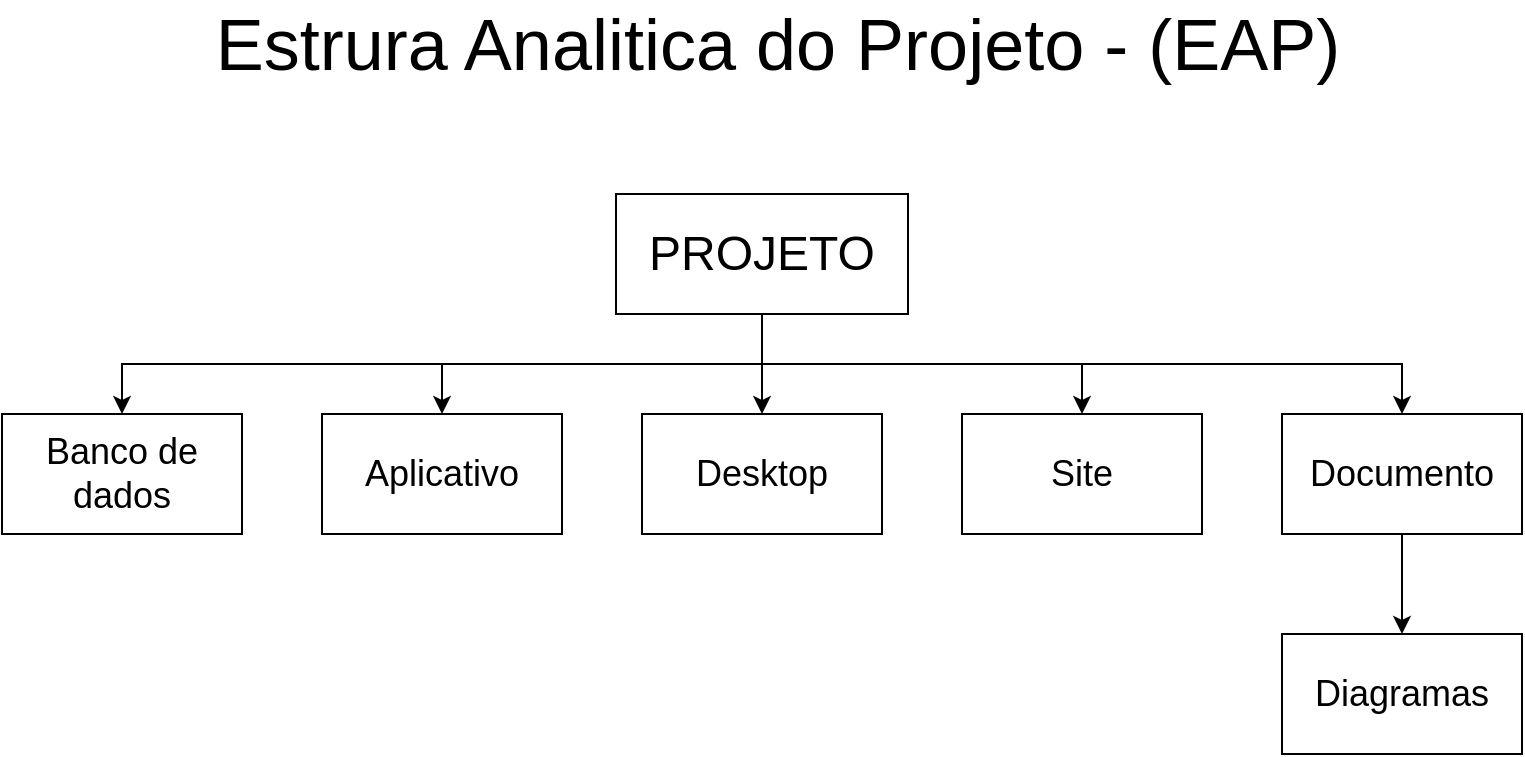 <mxfile version="24.7.14">
  <diagram name="Página-1" id="abJAQa0zbJsf09PqhtKi">
    <mxGraphModel dx="1290" dy="557" grid="1" gridSize="10" guides="1" tooltips="1" connect="1" arrows="1" fold="1" page="1" pageScale="1" pageWidth="827" pageHeight="1169" math="0" shadow="0">
      <root>
        <mxCell id="0" />
        <mxCell id="1" parent="0" />
        <mxCell id="xKaJrzAjjyIe3hL2cJAd-5" style="edgeStyle=orthogonalEdgeStyle;rounded=0;orthogonalLoop=1;jettySize=auto;html=1;exitX=0.5;exitY=1;exitDx=0;exitDy=0;entryX=0.5;entryY=0;entryDx=0;entryDy=0;" edge="1" parent="1" source="xKaJrzAjjyIe3hL2cJAd-1" target="xKaJrzAjjyIe3hL2cJAd-2">
          <mxGeometry relative="1" as="geometry" />
        </mxCell>
        <mxCell id="xKaJrzAjjyIe3hL2cJAd-6" style="edgeStyle=orthogonalEdgeStyle;rounded=0;orthogonalLoop=1;jettySize=auto;html=1;exitX=0.5;exitY=1;exitDx=0;exitDy=0;entryX=0.5;entryY=0;entryDx=0;entryDy=0;" edge="1" parent="1" source="xKaJrzAjjyIe3hL2cJAd-1" target="xKaJrzAjjyIe3hL2cJAd-3">
          <mxGeometry relative="1" as="geometry" />
        </mxCell>
        <mxCell id="xKaJrzAjjyIe3hL2cJAd-7" style="edgeStyle=orthogonalEdgeStyle;rounded=0;orthogonalLoop=1;jettySize=auto;html=1;exitX=0.5;exitY=1;exitDx=0;exitDy=0;entryX=0.5;entryY=0;entryDx=0;entryDy=0;" edge="1" parent="1" source="xKaJrzAjjyIe3hL2cJAd-1" target="xKaJrzAjjyIe3hL2cJAd-4">
          <mxGeometry relative="1" as="geometry" />
        </mxCell>
        <mxCell id="xKaJrzAjjyIe3hL2cJAd-11" style="edgeStyle=orthogonalEdgeStyle;rounded=0;orthogonalLoop=1;jettySize=auto;html=1;exitX=0.5;exitY=1;exitDx=0;exitDy=0;" edge="1" parent="1" source="xKaJrzAjjyIe3hL2cJAd-1" target="xKaJrzAjjyIe3hL2cJAd-10">
          <mxGeometry relative="1" as="geometry" />
        </mxCell>
        <mxCell id="xKaJrzAjjyIe3hL2cJAd-15" style="edgeStyle=orthogonalEdgeStyle;rounded=0;orthogonalLoop=1;jettySize=auto;html=1;exitX=0.5;exitY=1;exitDx=0;exitDy=0;entryX=0.5;entryY=0;entryDx=0;entryDy=0;" edge="1" parent="1" source="xKaJrzAjjyIe3hL2cJAd-1" target="xKaJrzAjjyIe3hL2cJAd-14">
          <mxGeometry relative="1" as="geometry" />
        </mxCell>
        <mxCell id="xKaJrzAjjyIe3hL2cJAd-1" value="&lt;font style=&quot;font-size: 24px;&quot;&gt;PROJETO&lt;/font&gt;" style="rounded=0;whiteSpace=wrap;html=1;" vertex="1" parent="1">
          <mxGeometry x="341" y="140" width="146" height="60" as="geometry" />
        </mxCell>
        <mxCell id="xKaJrzAjjyIe3hL2cJAd-2" value="&lt;font style=&quot;font-size: 18px;&quot;&gt;Aplicativo&lt;/font&gt;" style="rounded=0;whiteSpace=wrap;html=1;" vertex="1" parent="1">
          <mxGeometry x="194" y="250" width="120" height="60" as="geometry" />
        </mxCell>
        <mxCell id="xKaJrzAjjyIe3hL2cJAd-3" value="&lt;font style=&quot;font-size: 18px;&quot;&gt;Desktop&lt;/font&gt;" style="rounded=0;whiteSpace=wrap;html=1;" vertex="1" parent="1">
          <mxGeometry x="354" y="250" width="120" height="60" as="geometry" />
        </mxCell>
        <mxCell id="xKaJrzAjjyIe3hL2cJAd-4" value="&lt;span style=&quot;font-size: 18px;&quot;&gt;Site&lt;/span&gt;" style="rounded=0;whiteSpace=wrap;html=1;" vertex="1" parent="1">
          <mxGeometry x="514" y="250" width="120" height="60" as="geometry" />
        </mxCell>
        <mxCell id="xKaJrzAjjyIe3hL2cJAd-8" value="&lt;font style=&quot;font-size: 36px;&quot;&gt;Estrura Analitica do Projeto - (EAP)&lt;/font&gt;" style="text;html=1;align=center;verticalAlign=middle;whiteSpace=wrap;rounded=0;" vertex="1" parent="1">
          <mxGeometry x="137" y="50" width="570" height="30" as="geometry" />
        </mxCell>
        <mxCell id="xKaJrzAjjyIe3hL2cJAd-13" style="edgeStyle=orthogonalEdgeStyle;rounded=0;orthogonalLoop=1;jettySize=auto;html=1;exitX=0.5;exitY=1;exitDx=0;exitDy=0;" edge="1" parent="1" source="xKaJrzAjjyIe3hL2cJAd-10" target="xKaJrzAjjyIe3hL2cJAd-12">
          <mxGeometry relative="1" as="geometry" />
        </mxCell>
        <mxCell id="xKaJrzAjjyIe3hL2cJAd-10" value="&lt;span style=&quot;font-size: 18px;&quot;&gt;Documento&lt;/span&gt;" style="rounded=0;whiteSpace=wrap;html=1;" vertex="1" parent="1">
          <mxGeometry x="674" y="250" width="120" height="60" as="geometry" />
        </mxCell>
        <mxCell id="xKaJrzAjjyIe3hL2cJAd-12" value="&lt;span style=&quot;font-size: 18px;&quot;&gt;Diagramas&lt;/span&gt;" style="rounded=0;whiteSpace=wrap;html=1;" vertex="1" parent="1">
          <mxGeometry x="674" y="360" width="120" height="60" as="geometry" />
        </mxCell>
        <mxCell id="xKaJrzAjjyIe3hL2cJAd-14" value="&lt;font style=&quot;font-size: 18px;&quot;&gt;Banco de dados&lt;/font&gt;" style="rounded=0;whiteSpace=wrap;html=1;" vertex="1" parent="1">
          <mxGeometry x="34" y="250" width="120" height="60" as="geometry" />
        </mxCell>
      </root>
    </mxGraphModel>
  </diagram>
</mxfile>
